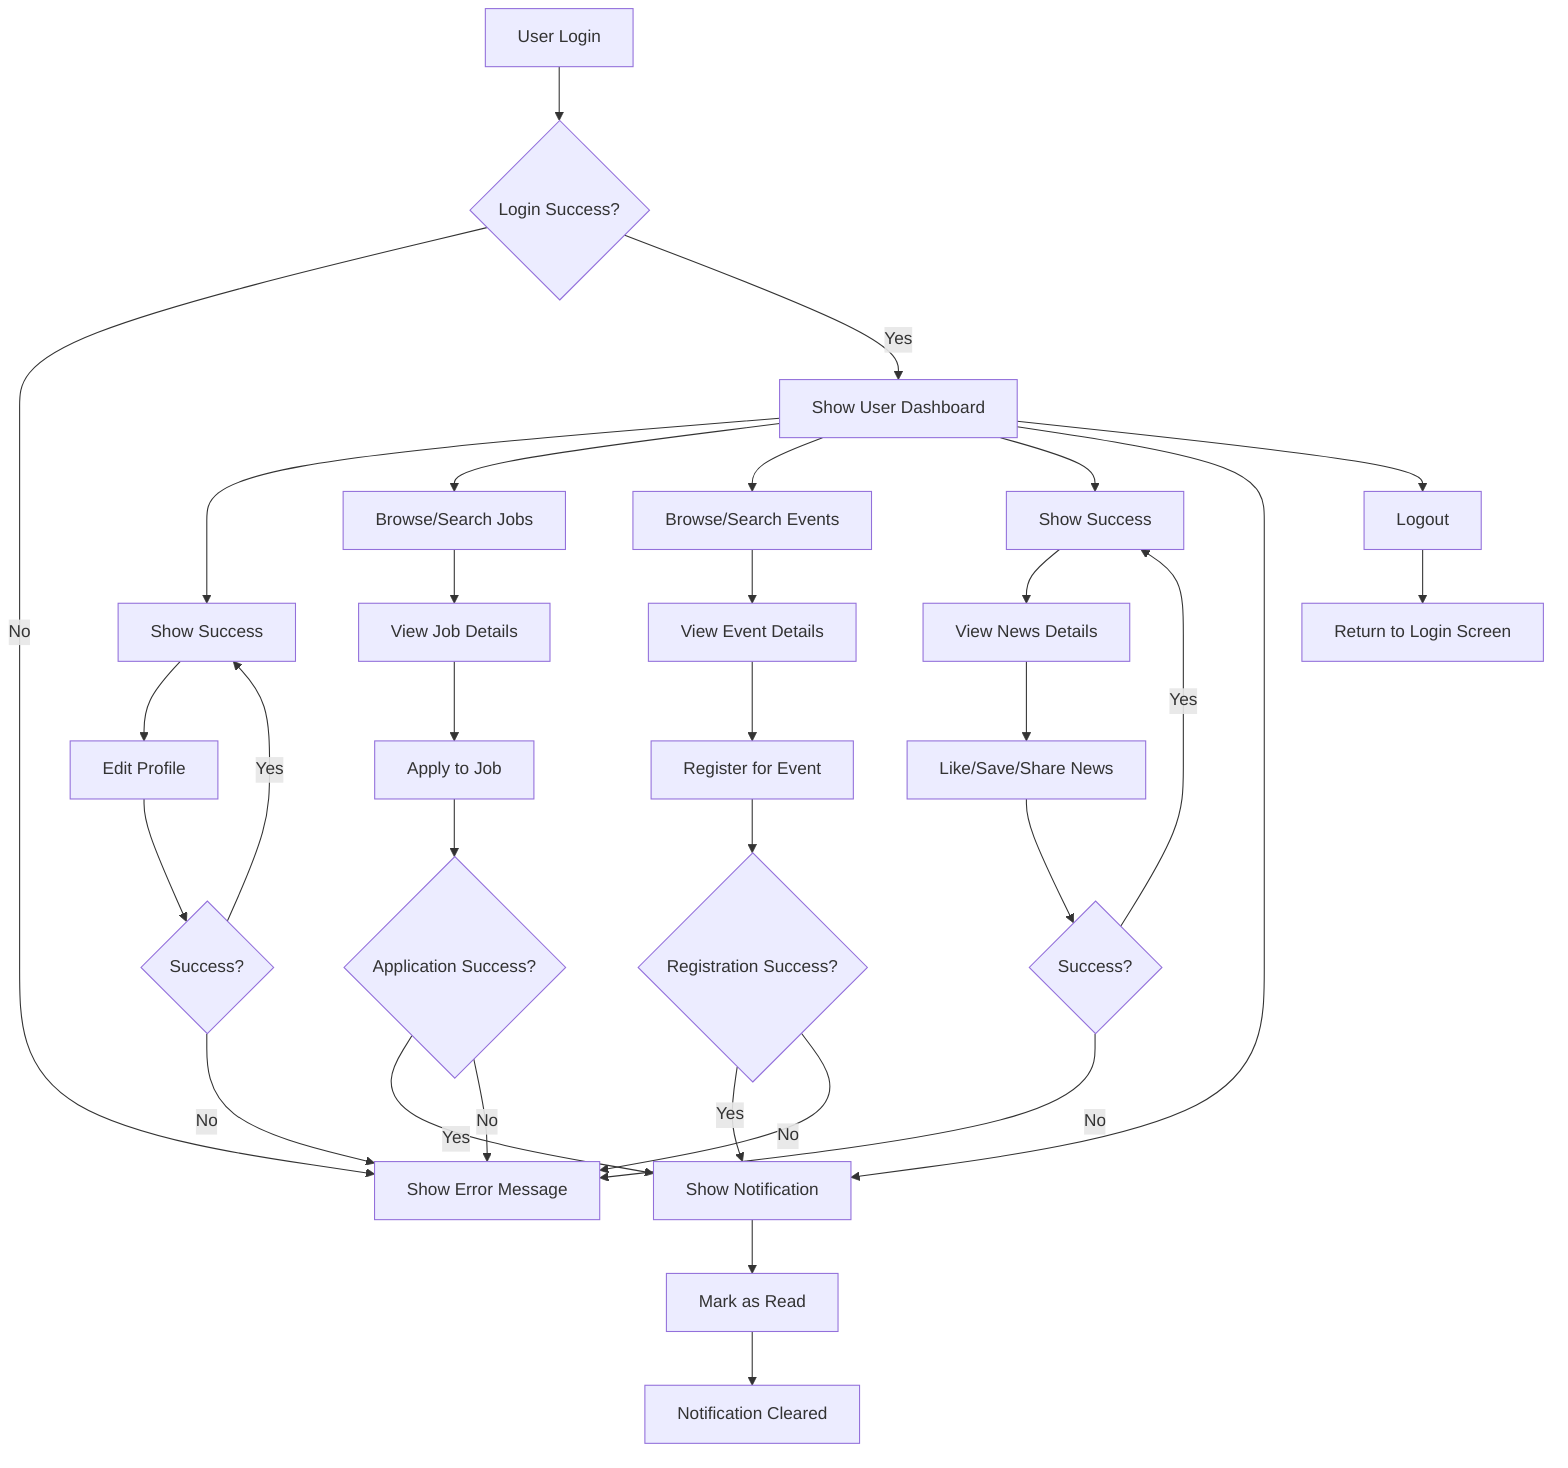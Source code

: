 flowchart TD
    A[User Login] --> B{Login Success?}
    B -- No --> Z[Show Error Message]
    B -- Yes --> C[Show User Dashboard]
    C --> D[View/Edit Profile]
    C --> E[Browse/Search Jobs]
    C --> F[Browse/Search Events]
    C --> G[Browse/Search News]
    C --> H[View Notifications]
    D --> D1[Edit Profile]
    D1 --> D1a{Success?}
    D1a -- Yes --> D[Show Success]
    D1a -- No --> Z
    E --> E1[View Job Details]
    E1 --> E2[Apply to Job]
    E2 --> E2a{Application Success?}
    E2a -- Yes --> H[Show Notification]
    E2a -- No --> Z
    F --> F1[View Event Details]
    F1 --> F2[Register for Event]
    F2 --> F2a{Registration Success?}
    F2a -- Yes --> H[Show Notification]
    F2a -- No --> Z
    G --> G1[View News Details]
    G1 --> G2[Like/Save/Share News]
    G2 --> G2a{Success?}
    G2a -- Yes --> G[Show Success]
    G2a -- No --> Z
    H --> H1[Mark as Read]
    H1 --> H2[Notification Cleared]
    C --> I[Logout]
    I --> J[Return to Login Screen]